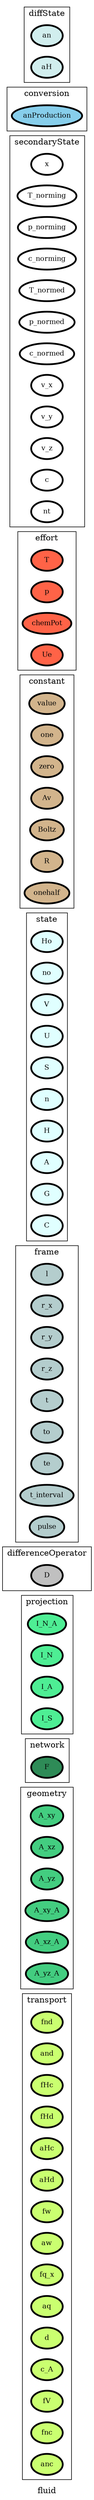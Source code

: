 digraph fluid {
label=fluid;
rankdir=LR;
subgraph cluster_fluid___transport {
label=transport;
rankdir=LR;
V_101 [fillcolor=darkolivegreen1, fontsize=12, label=fnd, penwidth=3, style=filled];
V_104 [fillcolor=darkolivegreen1, fontsize=12, label=and, penwidth=3, style=filled];
V_109 [fillcolor=darkolivegreen1, fontsize=12, label=fHc, penwidth=3, style=filled];
V_110 [fillcolor=darkolivegreen1, fontsize=12, label=fHd, penwidth=3, style=filled];
V_111 [fillcolor=darkolivegreen1, fontsize=12, label=aHc, penwidth=3, style=filled];
V_112 [fillcolor=darkolivegreen1, fontsize=12, label=aHd, penwidth=3, style=filled];
V_141 [fillcolor=darkolivegreen1, fontsize=12, label=fw, penwidth=3, style=filled];
V_142 [fillcolor=darkolivegreen1, fontsize=12, label=aw, penwidth=3, style=filled];
V_83 [fillcolor=darkolivegreen1, fontsize=12, label=fq_x, penwidth=3, style=filled];
V_84 [fillcolor=darkolivegreen1, fontsize=12, label=aq, penwidth=3, style=filled];
V_86 [fillcolor=darkolivegreen1, fontsize=12, label=d, penwidth=3, style=filled];
V_87 [fillcolor=darkolivegreen1, fontsize=12, label=c_A, penwidth=3, style=filled];
V_91 [fillcolor=darkolivegreen1, fontsize=12, label=fV, penwidth=3, style=filled];
V_92 [fillcolor=darkolivegreen1, fontsize=12, label=fnc, penwidth=3, style=filled];
V_93 [fillcolor=darkolivegreen1, fontsize=12, label=anc, penwidth=3, style=filled];
}

subgraph cluster_fluid___geometry {
label=geometry;
rankdir=LR;
V_65 [fillcolor=seagreen3, fontsize=12, label=A_xy, penwidth=3, style=filled];
V_66 [fillcolor=seagreen3, fontsize=12, label=A_xz, penwidth=3, style=filled];
V_67 [fillcolor=seagreen3, fontsize=12, label=A_yz, penwidth=3, style=filled];
V_68 [fillcolor=seagreen3, fontsize=12, label=A_xy_A, penwidth=3, style=filled];
V_69 [fillcolor=seagreen3, fontsize=12, label=A_xz_A, penwidth=3, style=filled];
V_70 [fillcolor=seagreen3, fontsize=12, label=A_yz_A, penwidth=3, style=filled];
}

subgraph cluster_fluid___properties {
label=properties;
rankdir=LR;
}

subgraph cluster_fluid___network {
label=network;
rankdir=LR;
V_10 [fillcolor=seagreen4, fontsize=12, label=F, penwidth=3, style=filled];
}

subgraph cluster_fluid___projection {
label=projection;
rankdir=LR;
V_48 [fillcolor=seagreen2, fontsize=12, label=I_N_A, penwidth=3, style=filled];
V_96 [fillcolor=seagreen2, fontsize=12, label=I_N, penwidth=3, style=filled];
V_97 [fillcolor=seagreen2, fontsize=12, label=I_A, penwidth=3, style=filled];
V_98 [fillcolor=seagreen2, fontsize=12, label=I_S, penwidth=3, style=filled];
}

subgraph cluster_fluid___differenceOperator {
label=differenceOperator;
rankdir=LR;
V_64 [fillcolor=grey, fontsize=12, label=D, penwidth=3, style=filled];
}

subgraph cluster_fluid___frame {
label=frame;
rankdir=LR;
V_11 [fillcolor=lightcyan3, fontsize=12, label=l, penwidth=3, style=filled];
V_12 [fillcolor=lightcyan3, fontsize=12, label=r_x, penwidth=3, style=filled];
V_13 [fillcolor=lightcyan3, fontsize=12, label=r_y, penwidth=3, style=filled];
V_14 [fillcolor=lightcyan3, fontsize=12, label=r_z, penwidth=3, style=filled];
V_4 [fillcolor=lightcyan3, fontsize=12, label=t, penwidth=3, style=filled];
V_5 [fillcolor=lightcyan3, fontsize=12, label=to, penwidth=3, style=filled];
V_6 [fillcolor=lightcyan3, fontsize=12, label=te, penwidth=3, style=filled];
V_7 [fillcolor=lightcyan3, fontsize=12, label=t_interval, penwidth=3, style=filled];
V_9 [fillcolor=lightcyan3, fontsize=12, label=pulse, penwidth=3, style=filled];
}

subgraph cluster_fluid___state {
label=state;
rankdir=LR;
V_144 [fillcolor=lightcyan, fontsize=12, label=Ho, penwidth=3, style=filled];
V_145 [fillcolor=lightcyan, fontsize=12, label=no, penwidth=3, style=filled];
V_15 [fillcolor=lightcyan, fontsize=12, label=V, penwidth=3, style=filled];
V_16 [fillcolor=lightcyan, fontsize=12, label=U, penwidth=3, style=filled];
V_17 [fillcolor=lightcyan, fontsize=12, label=S, penwidth=3, style=filled];
V_18 [fillcolor=lightcyan, fontsize=12, label=n, penwidth=3, style=filled];
V_22 [fillcolor=lightcyan, fontsize=12, label=H, penwidth=3, style=filled];
V_23 [fillcolor=lightcyan, fontsize=12, label=A, penwidth=3, style=filled];
V_24 [fillcolor=lightcyan, fontsize=12, label=G, penwidth=3, style=filled];
V_25 [fillcolor=lightcyan, fontsize=12, label=C, penwidth=3, style=filled];
}

subgraph cluster_fluid___constant {
label=constant;
rankdir=LR;
V_1 [fillcolor=tan, fontsize=12, label=value, penwidth=3, style=filled];
V_2 [fillcolor=tan, fontsize=12, label=one, penwidth=3, style=filled];
V_3 [fillcolor=tan, fontsize=12, label=zero, penwidth=3, style=filled];
V_32 [fillcolor=tan, fontsize=12, label=Av, penwidth=3, style=filled];
V_33 [fillcolor=tan, fontsize=12, label=Boltz, penwidth=3, style=filled];
V_34 [fillcolor=tan, fontsize=12, label=R, penwidth=3, style=filled];
V_8 [fillcolor=tan, fontsize=12, label=onehalf, penwidth=3, style=filled];
}

subgraph cluster_fluid___effort {
label=effort;
rankdir=LR;
V_19 [fillcolor=tomato, fontsize=12, label=T, penwidth=3, style=filled];
V_20 [fillcolor=tomato, fontsize=12, label=p, penwidth=3, style=filled];
V_21 [fillcolor=tomato, fontsize=12, label=chemPot, penwidth=3, style=filled];
V_35 [fillcolor=tomato, fontsize=12, label=Ue, penwidth=3, style=filled];
}

subgraph cluster_fluid___secondaryState {
label=secondaryState;
rankdir=LR;
V_100 [fillcolor=white, fontsize=12, label=x, penwidth=3, style=filled];
V_146 [fillcolor=white, fontsize=12, label=T_norming, penwidth=3, style=filled];
V_147 [fillcolor=white, fontsize=12, label=p_norming, penwidth=3, style=filled];
V_148 [fillcolor=white, fontsize=12, label=c_norming, penwidth=3, style=filled];
V_149 [fillcolor=white, fontsize=12, label=T_normed, penwidth=3, style=filled];
V_150 [fillcolor=white, fontsize=12, label=p_normed, penwidth=3, style=filled];
V_151 [fillcolor=white, fontsize=12, label=c_normed, penwidth=3, style=filled];
V_27 [fillcolor=white, fontsize=12, label=v_x, penwidth=3, style=filled];
V_28 [fillcolor=white, fontsize=12, label=v_y, penwidth=3, style=filled];
V_29 [fillcolor=white, fontsize=12, label=v_z, penwidth=3, style=filled];
V_85 [fillcolor=white, fontsize=12, label=c, penwidth=3, style=filled];
V_99 [fillcolor=white, fontsize=12, label=nt, penwidth=3, style=filled];
}

subgraph cluster_fluid___conversion {
label=conversion;
rankdir=LR;
V_138 [fillcolor=skyblue, fontsize=12, label=anProduction, penwidth=3, style=filled];
}

subgraph cluster_fluid___diffState {
label=diffState;
rankdir=LR;
V_139 [fillcolor=lightcyan2, fontsize=12, label=an, penwidth=3, style=filled];
V_143 [fillcolor=lightcyan2, fontsize=12, label=aH, penwidth=3, style=filled];
}

subgraph cluster_fluid___internalTransport {
label=internalTransport;
rankdir=LR;
}

}
